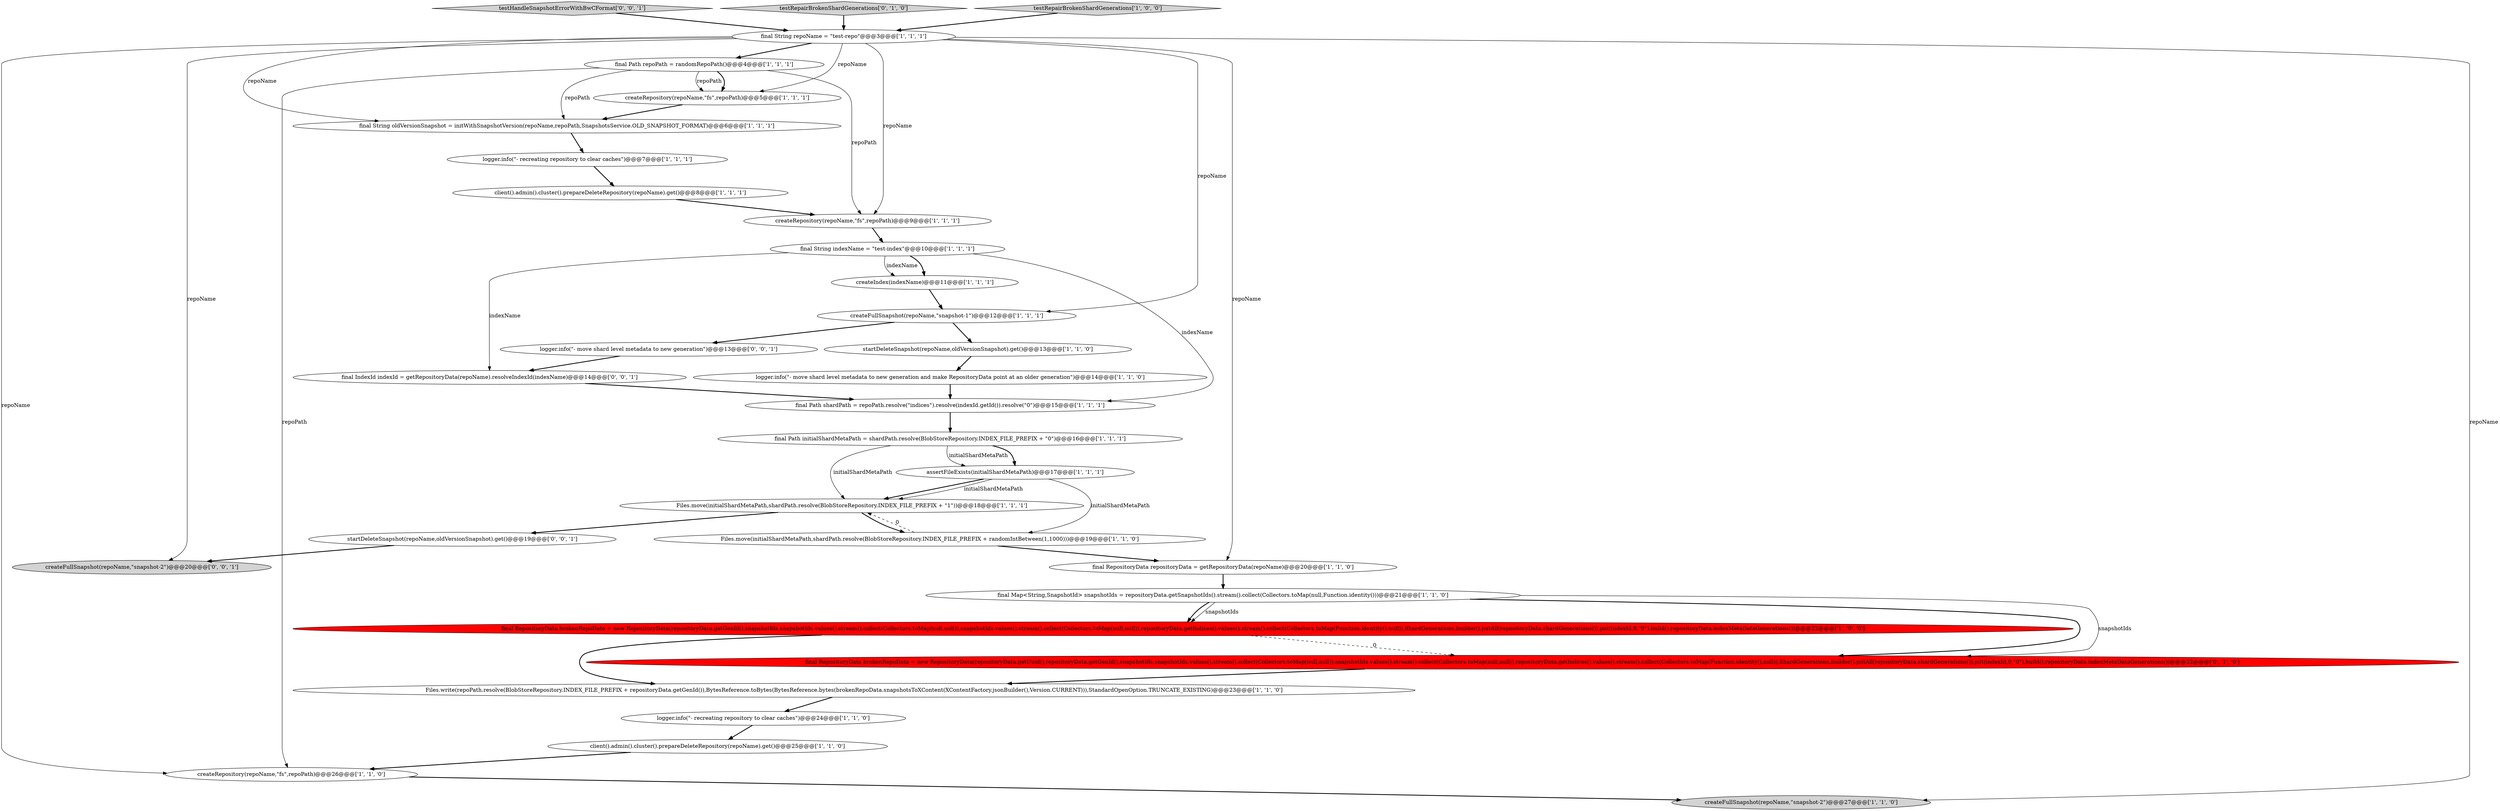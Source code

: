 digraph {
7 [style = filled, label = "final String oldVersionSnapshot = initWithSnapshotVersion(repoName,repoPath,SnapshotsService.OLD_SNAPSHOT_FORMAT)@@@6@@@['1', '1', '1']", fillcolor = white, shape = ellipse image = "AAA0AAABBB1BBB"];
18 [style = filled, label = "Files.write(repoPath.resolve(BlobStoreRepository.INDEX_FILE_PREFIX + repositoryData.getGenId()),BytesReference.toBytes(BytesReference.bytes(brokenRepoData.snapshotsToXContent(XContentFactory.jsonBuilder(),Version.CURRENT))),StandardOpenOption.TRUNCATE_EXISTING)@@@23@@@['1', '1', '0']", fillcolor = white, shape = ellipse image = "AAA0AAABBB1BBB"];
23 [style = filled, label = "final RepositoryData repositoryData = getRepositoryData(repoName)@@@20@@@['1', '1', '0']", fillcolor = white, shape = ellipse image = "AAA0AAABBB1BBB"];
1 [style = filled, label = "final String repoName = \"test-repo\"@@@3@@@['1', '1', '1']", fillcolor = white, shape = ellipse image = "AAA0AAABBB1BBB"];
21 [style = filled, label = "createRepository(repoName,\"fs\",repoPath)@@@26@@@['1', '1', '0']", fillcolor = white, shape = ellipse image = "AAA0AAABBB1BBB"];
6 [style = filled, label = "final String indexName = \"test-index\"@@@10@@@['1', '1', '1']", fillcolor = white, shape = ellipse image = "AAA0AAABBB1BBB"];
4 [style = filled, label = "assertFileExists(initialShardMetaPath)@@@17@@@['1', '1', '1']", fillcolor = white, shape = ellipse image = "AAA0AAABBB1BBB"];
20 [style = filled, label = "logger.info(\"- move shard level metadata to new generation and make RepositoryData point at an older generation\")@@@14@@@['1', '1', '0']", fillcolor = white, shape = ellipse image = "AAA0AAABBB1BBB"];
9 [style = filled, label = "final Path shardPath = repoPath.resolve(\"indices\").resolve(indexId.getId()).resolve(\"0\")@@@15@@@['1', '1', '1']", fillcolor = white, shape = ellipse image = "AAA0AAABBB1BBB"];
32 [style = filled, label = "createFullSnapshot(repoName,\"snapshot-2\")@@@20@@@['0', '0', '1']", fillcolor = lightgray, shape = ellipse image = "AAA0AAABBB3BBB"];
2 [style = filled, label = "Files.move(initialShardMetaPath,shardPath.resolve(BlobStoreRepository.INDEX_FILE_PREFIX + \"1\"))@@@18@@@['1', '1', '1']", fillcolor = white, shape = ellipse image = "AAA0AAABBB1BBB"];
26 [style = filled, label = "final RepositoryData brokenRepoData = new RepositoryData(repositoryData.getUuid(),repositoryData.getGenId(),snapshotIds,snapshotIds.values().stream().collect(Collectors.toMap(null,null)),snapshotIds.values().stream().collect(Collectors.toMap(null,null)),repositoryData.getIndices().values().stream().collect(Collectors.toMap(Function.identity(),null)),ShardGenerations.builder().putAll(repositoryData.shardGenerations()).put(indexId,0,\"0\").build(),repositoryData.indexMetaDataGenerations())@@@22@@@['0', '1', '0']", fillcolor = red, shape = ellipse image = "AAA1AAABBB2BBB"];
22 [style = filled, label = "final Path repoPath = randomRepoPath()@@@4@@@['1', '1', '1']", fillcolor = white, shape = ellipse image = "AAA0AAABBB1BBB"];
28 [style = filled, label = "final IndexId indexId = getRepositoryData(repoName).resolveIndexId(indexName)@@@14@@@['0', '0', '1']", fillcolor = white, shape = ellipse image = "AAA0AAABBB3BBB"];
30 [style = filled, label = "testHandleSnapshotErrorWithBwCFormat['0', '0', '1']", fillcolor = lightgray, shape = diamond image = "AAA0AAABBB3BBB"];
15 [style = filled, label = "logger.info(\"- recreating repository to clear caches\")@@@24@@@['1', '1', '0']", fillcolor = white, shape = ellipse image = "AAA0AAABBB1BBB"];
10 [style = filled, label = "client().admin().cluster().prepareDeleteRepository(repoName).get()@@@25@@@['1', '1', '0']", fillcolor = white, shape = ellipse image = "AAA0AAABBB1BBB"];
17 [style = filled, label = "final RepositoryData brokenRepoData = new RepositoryData(repositoryData.getGenId(),snapshotIds,snapshotIds.values().stream().collect(Collectors.toMap(null,null)),snapshotIds.values().stream().collect(Collectors.toMap(null,null)),repositoryData.getIndices().values().stream().collect(Collectors.toMap(Function.identity(),null)),ShardGenerations.builder().putAll(repositoryData.shardGenerations()).put(indexId,0,\"0\").build(),repositoryData.indexMetaDataGenerations())@@@22@@@['1', '0', '0']", fillcolor = red, shape = ellipse image = "AAA1AAABBB1BBB"];
8 [style = filled, label = "final Map<String,SnapshotId> snapshotIds = repositoryData.getSnapshotIds().stream().collect(Collectors.toMap(null,Function.identity()))@@@21@@@['1', '1', '0']", fillcolor = white, shape = ellipse image = "AAA0AAABBB1BBB"];
5 [style = filled, label = "createFullSnapshot(repoName,\"snapshot-1\")@@@12@@@['1', '1', '1']", fillcolor = white, shape = ellipse image = "AAA0AAABBB1BBB"];
27 [style = filled, label = "testRepairBrokenShardGenerations['0', '1', '0']", fillcolor = lightgray, shape = diamond image = "AAA0AAABBB2BBB"];
14 [style = filled, label = "logger.info(\"- recreating repository to clear caches\")@@@7@@@['1', '1', '1']", fillcolor = white, shape = ellipse image = "AAA0AAABBB1BBB"];
13 [style = filled, label = "createRepository(repoName,\"fs\",repoPath)@@@9@@@['1', '1', '1']", fillcolor = white, shape = ellipse image = "AAA0AAABBB1BBB"];
3 [style = filled, label = "Files.move(initialShardMetaPath,shardPath.resolve(BlobStoreRepository.INDEX_FILE_PREFIX + randomIntBetween(1,1000)))@@@19@@@['1', '1', '0']", fillcolor = white, shape = ellipse image = "AAA0AAABBB1BBB"];
19 [style = filled, label = "testRepairBrokenShardGenerations['1', '0', '0']", fillcolor = lightgray, shape = diamond image = "AAA0AAABBB1BBB"];
25 [style = filled, label = "createRepository(repoName,\"fs\",repoPath)@@@5@@@['1', '1', '1']", fillcolor = white, shape = ellipse image = "AAA0AAABBB1BBB"];
12 [style = filled, label = "client().admin().cluster().prepareDeleteRepository(repoName).get()@@@8@@@['1', '1', '1']", fillcolor = white, shape = ellipse image = "AAA0AAABBB1BBB"];
24 [style = filled, label = "startDeleteSnapshot(repoName,oldVersionSnapshot).get()@@@13@@@['1', '1', '0']", fillcolor = white, shape = ellipse image = "AAA0AAABBB1BBB"];
29 [style = filled, label = "logger.info(\"- move shard level metadata to new generation\")@@@13@@@['0', '0', '1']", fillcolor = white, shape = ellipse image = "AAA0AAABBB3BBB"];
16 [style = filled, label = "createFullSnapshot(repoName,\"snapshot-2\")@@@27@@@['1', '1', '0']", fillcolor = lightgray, shape = ellipse image = "AAA0AAABBB1BBB"];
31 [style = filled, label = "startDeleteSnapshot(repoName,oldVersionSnapshot).get()@@@19@@@['0', '0', '1']", fillcolor = white, shape = ellipse image = "AAA0AAABBB3BBB"];
0 [style = filled, label = "createIndex(indexName)@@@11@@@['1', '1', '1']", fillcolor = white, shape = ellipse image = "AAA0AAABBB1BBB"];
11 [style = filled, label = "final Path initialShardMetaPath = shardPath.resolve(BlobStoreRepository.INDEX_FILE_PREFIX + \"0\")@@@16@@@['1', '1', '1']", fillcolor = white, shape = ellipse image = "AAA0AAABBB1BBB"];
5->29 [style = bold, label=""];
22->25 [style = bold, label=""];
15->10 [style = bold, label=""];
27->1 [style = bold, label=""];
4->3 [style = solid, label="initialShardMetaPath"];
3->2 [style = dashed, label="0"];
9->11 [style = bold, label=""];
30->1 [style = bold, label=""];
1->5 [style = solid, label="repoName"];
20->9 [style = bold, label=""];
31->32 [style = bold, label=""];
2->3 [style = bold, label=""];
11->4 [style = bold, label=""];
18->15 [style = bold, label=""];
1->13 [style = solid, label="repoName"];
28->9 [style = bold, label=""];
8->17 [style = solid, label="snapshotIds"];
6->0 [style = bold, label=""];
11->4 [style = solid, label="initialShardMetaPath"];
4->2 [style = bold, label=""];
10->21 [style = bold, label=""];
23->8 [style = bold, label=""];
1->23 [style = solid, label="repoName"];
25->7 [style = bold, label=""];
2->31 [style = bold, label=""];
1->22 [style = bold, label=""];
7->14 [style = bold, label=""];
24->20 [style = bold, label=""];
8->17 [style = bold, label=""];
29->28 [style = bold, label=""];
12->13 [style = bold, label=""];
22->13 [style = solid, label="repoPath"];
19->1 [style = bold, label=""];
3->23 [style = bold, label=""];
6->9 [style = solid, label="indexName"];
8->26 [style = solid, label="snapshotIds"];
6->28 [style = solid, label="indexName"];
22->7 [style = solid, label="repoPath"];
1->7 [style = solid, label="repoName"];
6->0 [style = solid, label="indexName"];
1->25 [style = solid, label="repoName"];
5->24 [style = bold, label=""];
1->21 [style = solid, label="repoName"];
14->12 [style = bold, label=""];
22->21 [style = solid, label="repoPath"];
11->2 [style = solid, label="initialShardMetaPath"];
21->16 [style = bold, label=""];
22->25 [style = solid, label="repoPath"];
17->26 [style = dashed, label="0"];
1->32 [style = solid, label="repoName"];
13->6 [style = bold, label=""];
4->2 [style = solid, label="initialShardMetaPath"];
17->18 [style = bold, label=""];
0->5 [style = bold, label=""];
26->18 [style = bold, label=""];
8->26 [style = bold, label=""];
1->16 [style = solid, label="repoName"];
}
